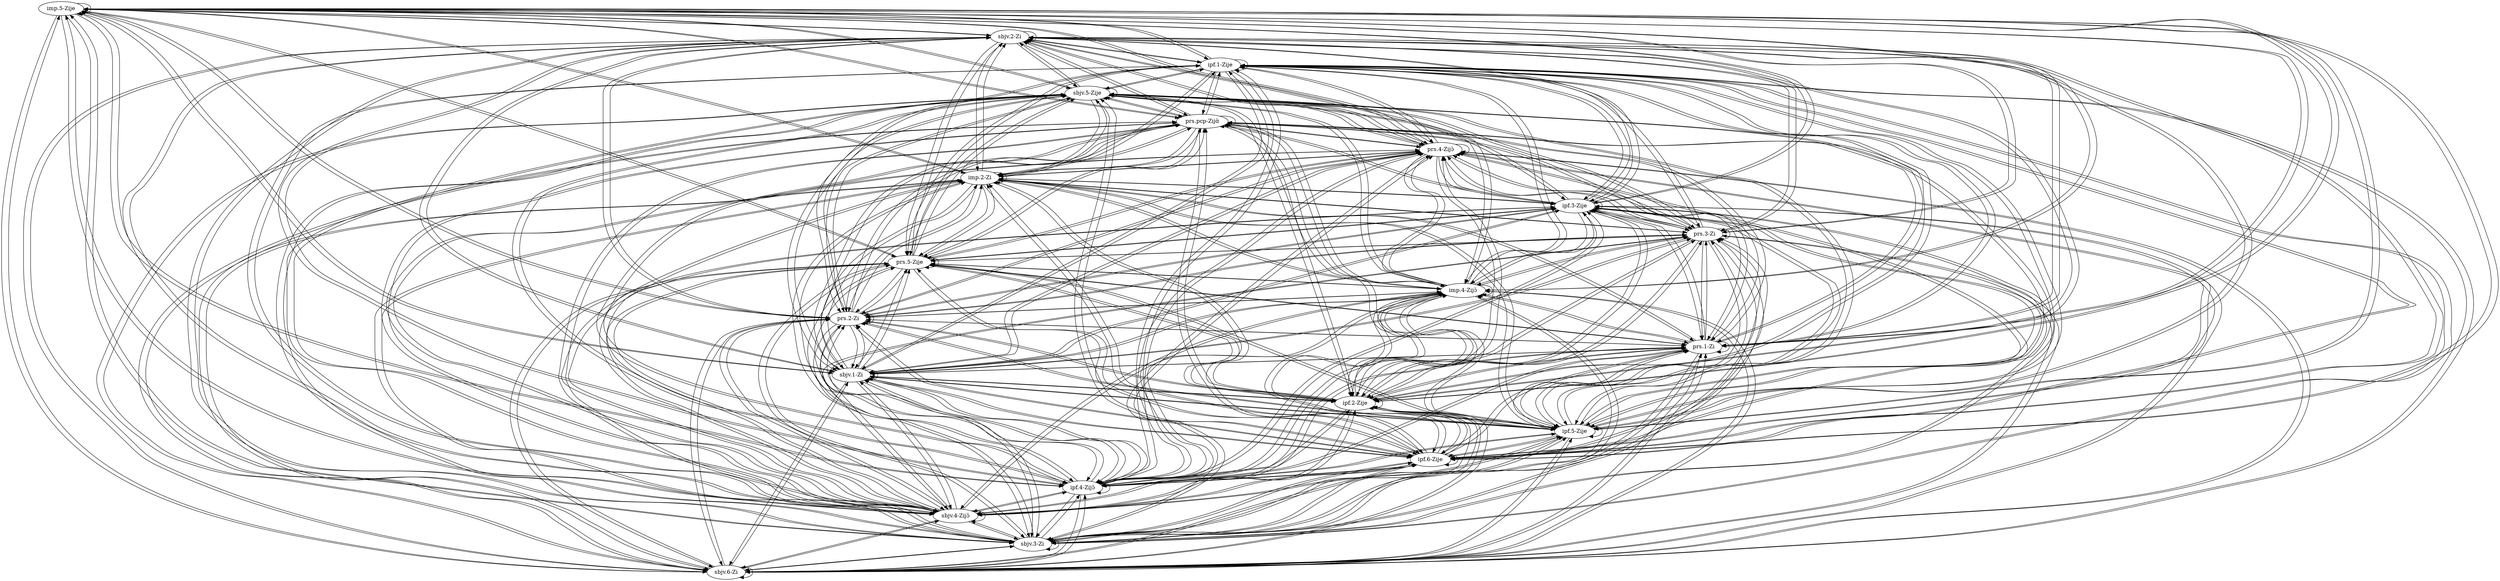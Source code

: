 digraph  {
	node [label="\N"];
	"imp.5-ZijE"	 [cell="imp.5",
		label="imp.5-Zije",
		tense=imp,
		weight=0.1];
	"imp.5-ZijE" -> "imp.5-ZijE"	 [weight=0.1];
	"sbjv.2-Zi"	 [cell="sbjv.2",
		label="sbjv.2-Zi",
		tense=sbjv,
		weight=0.5];
	"imp.5-ZijE" -> "sbjv.2-Zi"	 [weight=0.16];
	"sbjv.6-Zi"	 [cell="sbjv.6",
		label="sbjv.6-Zi",
		tense=sbjv,
		weight=0.5];
	"imp.5-ZijE" -> "sbjv.6-Zi"	 [weight=0.16];
	"sbjv.3-Zi"	 [cell="sbjv.3",
		label="sbjv.3-Zi",
		tense=sbjv,
		weight=0.5];
	"imp.5-ZijE" -> "sbjv.3-Zi"	 [weight=0.16];
	"sbjv.4-Zijô"	 [cell="sbjv.4",
		label="sbjv.4-Zijɔ̃",
		tense=sbjv,
		weight=0.02];
	"imp.5-ZijE" -> "sbjv.4-Zijô"	 [weight=0.02];
	"ipf.4-Zijô"	 [cell="ipf.4",
		label="ipf.4-Zijɔ̃",
		tense=ipf,
		weight=0.04];
	"imp.5-ZijE" -> "ipf.4-Zijô"	 [weight=0.04];
	"ipf.6-ZijE"	 [cell="ipf.6",
		label="ipf.6-Zije",
		tense=ipf,
		weight=0.04];
	"imp.5-ZijE" -> "ipf.6-ZijE"	 [weight=0.04];
	"ipf.5-ZijE"	 [cell="ipf.5",
		label="ipf.5-Zije",
		tense=ipf,
		weight=0.04];
	"imp.5-ZijE" -> "ipf.5-ZijE"	 [weight=0.04];
	"ipf.2-ZijE"	 [cell="ipf.2",
		label="ipf.2-Zije",
		tense=ipf,
		weight=0.04];
	"imp.5-ZijE" -> "ipf.2-ZijE"	 [weight=0.04];
	"sbjv.1-Zi"	 [cell="sbjv.1",
		label="sbjv.1-Zi",
		tense=sbjv,
		weight=0.5];
	"imp.5-ZijE" -> "sbjv.1-Zi"	 [weight=0.16];
	"prs.1-Zi"	 [cell="prs.1",
		label="prs.1-Zi",
		tense=prs,
		weight=1.0];
	"imp.5-ZijE" -> "prs.1-Zi"	 [weight=0.28];
	"prs.2-Zi"	 [cell="prs.2",
		label="prs.2-Zi",
		tense=prs,
		weight=1.0];
	"imp.5-ZijE" -> "prs.2-Zi"	 [weight=0.3];
	"imp.4-Zijô"	 [cell="imp.4",
		label="imp.4-Zijɔ̃",
		tense=imp,
		weight=0.02];
	"imp.5-ZijE" -> "imp.4-Zijô"	 [weight=0.02];
	"prs.5-ZijE"	 [cell="prs.5",
		label="prs.5-Zije",
		tense=prs,
		weight=0.04];
	"imp.5-ZijE" -> "prs.5-ZijE"	 [weight=0.04];
	"prs.3-Zi"	 [cell="prs.3",
		label="prs.3-Zi",
		tense=prs,
		weight=1.0];
	"imp.5-ZijE" -> "prs.3-Zi"	 [weight=0.3];
	"ipf.3-ZijE"	 [cell="ipf.3",
		label="ipf.3-Zije",
		tense=ipf,
		weight=0.04];
	"imp.5-ZijE" -> "ipf.3-ZijE"	 [weight=0.04];
	"imp.2-Zi"	 [cell="imp.2",
		label="imp.2-Zi",
		tense=imp,
		weight=1.0];
	"imp.5-ZijE" -> "imp.2-Zi"	 [weight=0.28];
	"prs.4-Zijô"	 [cell="prs.4",
		label="prs.4-Zijɔ̃",
		tense=prs,
		weight=0.04];
	"imp.5-ZijE" -> "prs.4-Zijô"	 [weight=0.04];
	"prs.pcp-Zijâ"	 [cell="prs.pcp",
		label="prs.pcp-Zijɑ̃",
		tense="prs.pcp",
		weight=0.02];
	"imp.5-ZijE" -> "prs.pcp-Zijâ"	 [weight=0.02];
	"sbjv.5-ZijE"	 [cell="sbjv.5",
		label="sbjv.5-Zije",
		tense=sbjv,
		weight=0.02];
	"imp.5-ZijE" -> "sbjv.5-ZijE"	 [weight=0.02];
	"ipf.1-ZijE"	 [cell="ipf.1",
		label="ipf.1-Zije",
		tense=ipf,
		weight=0.04];
	"imp.5-ZijE" -> "ipf.1-ZijE"	 [weight=0.04];
	"sbjv.2-Zi" -> "imp.5-ZijE"	 [weight=0.008];
	"sbjv.2-Zi" -> "sbjv.2-Zi"	 [weight=0.5];
	"sbjv.2-Zi" -> "sbjv.6-Zi"	 [weight=0.5];
	"sbjv.2-Zi" -> "sbjv.3-Zi"	 [weight=0.5];
	"sbjv.2-Zi" -> "sbjv.4-Zijô"	 [weight=0.0016];
	"sbjv.2-Zi" -> "ipf.4-Zijô"	 [weight=0.0032];
	"sbjv.2-Zi" -> "ipf.6-ZijE"	 [weight=0.0036];
	"sbjv.2-Zi" -> "ipf.5-ZijE"	 [weight=0.0032];
	"sbjv.2-Zi" -> "ipf.2-ZijE"	 [weight=0.0036];
	"sbjv.2-Zi" -> "sbjv.1-Zi"	 [weight=0.5];
	"sbjv.2-Zi" -> "prs.1-Zi"	 [weight=1.0];
	"sbjv.2-Zi" -> "prs.2-Zi"	 [weight=1.0];
	"sbjv.2-Zi" -> "imp.4-Zijô"	 [weight=0.0016];
	"sbjv.2-Zi" -> "prs.5-ZijE"	 [weight=0.0036];
	"sbjv.2-Zi" -> "prs.3-Zi"	 [weight=1.0];
	"sbjv.2-Zi" -> "ipf.3-ZijE"	 [weight=0.0036];
	"sbjv.2-Zi" -> "imp.2-Zi"	 [weight=1.0];
	"sbjv.2-Zi" -> "prs.4-Zijô"	 [weight=0.0036];
	"sbjv.2-Zi" -> "prs.pcp-Zijâ"	 [weight=0.0016];
	"sbjv.2-Zi" -> "sbjv.5-ZijE"	 [weight=0.0016];
	"sbjv.2-Zi" -> "ipf.1-ZijE"	 [weight=0.0036];
	"sbjv.6-Zi" -> "imp.5-ZijE"	 [weight=0.008];
	"sbjv.6-Zi" -> "sbjv.2-Zi"	 [weight=0.5];
	"sbjv.6-Zi" -> "sbjv.6-Zi"	 [weight=0.5];
	"sbjv.6-Zi" -> "sbjv.3-Zi"	 [weight=0.5];
	"sbjv.6-Zi" -> "sbjv.4-Zijô"	 [weight=0.0016];
	"sbjv.6-Zi" -> "ipf.4-Zijô"	 [weight=0.0032];
	"sbjv.6-Zi" -> "ipf.6-ZijE"	 [weight=0.0036];
	"sbjv.6-Zi" -> "ipf.5-ZijE"	 [weight=0.0032];
	"sbjv.6-Zi" -> "ipf.2-ZijE"	 [weight=0.0036];
	"sbjv.6-Zi" -> "sbjv.1-Zi"	 [weight=0.5];
	"sbjv.6-Zi" -> "prs.1-Zi"	 [weight=1.0];
	"sbjv.6-Zi" -> "prs.2-Zi"	 [weight=1.0];
	"sbjv.6-Zi" -> "imp.4-Zijô"	 [weight=0.0016];
	"sbjv.6-Zi" -> "prs.5-ZijE"	 [weight=0.0036];
	"sbjv.6-Zi" -> "prs.3-Zi"	 [weight=1.0];
	"sbjv.6-Zi" -> "ipf.3-ZijE"	 [weight=0.0036];
	"sbjv.6-Zi" -> "imp.2-Zi"	 [weight=1.0];
	"sbjv.6-Zi" -> "prs.4-Zijô"	 [weight=0.0036];
	"sbjv.6-Zi" -> "prs.pcp-Zijâ"	 [weight=0.0016];
	"sbjv.6-Zi" -> "sbjv.5-ZijE"	 [weight=0.0016];
	"sbjv.6-Zi" -> "ipf.1-ZijE"	 [weight=0.0036];
	"sbjv.3-Zi" -> "imp.5-ZijE"	 [weight=0.008];
	"sbjv.3-Zi" -> "sbjv.2-Zi"	 [weight=0.5];
	"sbjv.3-Zi" -> "sbjv.6-Zi"	 [weight=0.5];
	"sbjv.3-Zi" -> "sbjv.3-Zi"	 [weight=0.5];
	"sbjv.3-Zi" -> "sbjv.4-Zijô"	 [weight=0.0016];
	"sbjv.3-Zi" -> "ipf.4-Zijô"	 [weight=0.0032];
	"sbjv.3-Zi" -> "ipf.6-ZijE"	 [weight=0.0036];
	"sbjv.3-Zi" -> "ipf.5-ZijE"	 [weight=0.0032];
	"sbjv.3-Zi" -> "ipf.2-ZijE"	 [weight=0.0036];
	"sbjv.3-Zi" -> "sbjv.1-Zi"	 [weight=0.5];
	"sbjv.3-Zi" -> "prs.1-Zi"	 [weight=1.0];
	"sbjv.3-Zi" -> "prs.2-Zi"	 [weight=1.0];
	"sbjv.3-Zi" -> "imp.4-Zijô"	 [weight=0.0016];
	"sbjv.3-Zi" -> "prs.5-ZijE"	 [weight=0.0036];
	"sbjv.3-Zi" -> "prs.3-Zi"	 [weight=1.0];
	"sbjv.3-Zi" -> "ipf.3-ZijE"	 [weight=0.0036];
	"sbjv.3-Zi" -> "imp.2-Zi"	 [weight=1.0];
	"sbjv.3-Zi" -> "prs.4-Zijô"	 [weight=0.0036];
	"sbjv.3-Zi" -> "prs.pcp-Zijâ"	 [weight=0.0016];
	"sbjv.3-Zi" -> "sbjv.5-ZijE"	 [weight=0.0016];
	"sbjv.3-Zi" -> "ipf.1-ZijE"	 [weight=0.0036];
	"sbjv.4-Zijô" -> "imp.5-ZijE"	 [weight=0.008];
	"sbjv.4-Zijô" -> "sbjv.2-Zi"	 [weight=0.23];
	"sbjv.4-Zijô" -> "sbjv.6-Zi"	 [weight=0.23];
	"sbjv.4-Zijô" -> "sbjv.3-Zi"	 [weight=0.23];
	"sbjv.4-Zijô" -> "sbjv.4-Zijô"	 [weight=0.02];
	"sbjv.4-Zijô" -> "ipf.4-Zijô"	 [weight=0.04];
	"sbjv.4-Zijô" -> "ipf.6-ZijE"	 [weight=0.0032];
	"sbjv.4-Zijô" -> "ipf.5-ZijE"	 [weight=0.04];
	"sbjv.4-Zijô" -> "ipf.2-ZijE"	 [weight=0.0032];
	"sbjv.4-Zijô" -> "sbjv.1-Zi"	 [weight=0.23];
	"sbjv.4-Zijô" -> "prs.1-Zi"	 [weight=0.46];
	"sbjv.4-Zijô" -> "prs.2-Zi"	 [weight=0.46];
	"sbjv.4-Zijô" -> "imp.4-Zijô"	 [weight=0.0016];
	"sbjv.4-Zijô" -> "prs.5-ZijE"	 [weight=0.0032];
	"sbjv.4-Zijô" -> "prs.3-Zi"	 [weight=0.46];
	"sbjv.4-Zijô" -> "ipf.3-ZijE"	 [weight=0.0032];
	"sbjv.4-Zijô" -> "imp.2-Zi"	 [weight=0.46];
	"sbjv.4-Zijô" -> "prs.4-Zijô"	 [weight=0.0032];
	"sbjv.4-Zijô" -> "prs.pcp-Zijâ"	 [weight=0.0016];
	"sbjv.4-Zijô" -> "sbjv.5-ZijE"	 [weight=0.02];
	"sbjv.4-Zijô" -> "ipf.1-ZijE"	 [weight=0.0032];
	"ipf.4-Zijô" -> "imp.5-ZijE"	 [weight=0.008];
	"ipf.4-Zijô" -> "sbjv.2-Zi"	 [weight=0.225];
	"ipf.4-Zijô" -> "sbjv.6-Zi"	 [weight=0.225];
	"ipf.4-Zijô" -> "sbjv.3-Zi"	 [weight=0.225];
	"ipf.4-Zijô" -> "sbjv.4-Zijô"	 [weight=0.02];
	"ipf.4-Zijô" -> "ipf.4-Zijô"	 [weight=0.04];
	"ipf.4-Zijô" -> "ipf.6-ZijE"	 [weight=0.0032];
	"ipf.4-Zijô" -> "ipf.5-ZijE"	 [weight=0.04];
	"ipf.4-Zijô" -> "ipf.2-ZijE"	 [weight=0.0032];
	"ipf.4-Zijô" -> "sbjv.1-Zi"	 [weight=0.225];
	"ipf.4-Zijô" -> "prs.1-Zi"	 [weight=0.46];
	"ipf.4-Zijô" -> "prs.2-Zi"	 [weight=0.46];
	"ipf.4-Zijô" -> "imp.4-Zijô"	 [weight=0.0016];
	"ipf.4-Zijô" -> "prs.5-ZijE"	 [weight=0.0032];
	"ipf.4-Zijô" -> "prs.3-Zi"	 [weight=0.46];
	"ipf.4-Zijô" -> "ipf.3-ZijE"	 [weight=0.0032];
	"ipf.4-Zijô" -> "imp.2-Zi"	 [weight=0.46];
	"ipf.4-Zijô" -> "prs.4-Zijô"	 [weight=0.0032];
	"ipf.4-Zijô" -> "prs.pcp-Zijâ"	 [weight=0.0016];
	"ipf.4-Zijô" -> "sbjv.5-ZijE"	 [weight=0.02];
	"ipf.4-Zijô" -> "ipf.1-ZijE"	 [weight=0.0032];
	"ipf.6-ZijE" -> "imp.5-ZijE"	 [weight=0.1];
	"ipf.6-ZijE" -> "sbjv.2-Zi"	 [weight=0.17];
	"ipf.6-ZijE" -> "sbjv.6-Zi"	 [weight=0.17];
	"ipf.6-ZijE" -> "sbjv.3-Zi"	 [weight=0.17];
	"ipf.6-ZijE" -> "sbjv.4-Zijô"	 [weight=0.02];
	"ipf.6-ZijE" -> "ipf.4-Zijô"	 [weight=0.04];
	"ipf.6-ZijE" -> "ipf.6-ZijE"	 [weight=0.04];
	"ipf.6-ZijE" -> "ipf.5-ZijE"	 [weight=0.04];
	"ipf.6-ZijE" -> "ipf.2-ZijE"	 [weight=0.04];
	"ipf.6-ZijE" -> "sbjv.1-Zi"	 [weight=0.17];
	"ipf.6-ZijE" -> "prs.1-Zi"	 [weight=0.3];
	"ipf.6-ZijE" -> "prs.2-Zi"	 [weight=0.3];
	"ipf.6-ZijE" -> "imp.4-Zijô"	 [weight=0.02];
	"ipf.6-ZijE" -> "prs.5-ZijE"	 [weight=0.04];
	"ipf.6-ZijE" -> "prs.3-Zi"	 [weight=0.3];
	"ipf.6-ZijE" -> "ipf.3-ZijE"	 [weight=0.04];
	"ipf.6-ZijE" -> "imp.2-Zi"	 [weight=0.3];
	"ipf.6-ZijE" -> "prs.4-Zijô"	 [weight=0.04];
	"ipf.6-ZijE" -> "prs.pcp-Zijâ"	 [weight=0.02];
	"ipf.6-ZijE" -> "sbjv.5-ZijE"	 [weight=0.02];
	"ipf.6-ZijE" -> "ipf.1-ZijE"	 [weight=0.04];
	"ipf.5-ZijE" -> "imp.5-ZijE"	 [weight=0.008];
	"ipf.5-ZijE" -> "sbjv.2-Zi"	 [weight=0.225];
	"ipf.5-ZijE" -> "sbjv.6-Zi"	 [weight=0.225];
	"ipf.5-ZijE" -> "sbjv.3-Zi"	 [weight=0.225];
	"ipf.5-ZijE" -> "sbjv.4-Zijô"	 [weight=0.02];
	"ipf.5-ZijE" -> "ipf.4-Zijô"	 [weight=0.04];
	"ipf.5-ZijE" -> "ipf.6-ZijE"	 [weight=0.0032];
	"ipf.5-ZijE" -> "ipf.5-ZijE"	 [weight=0.04];
	"ipf.5-ZijE" -> "ipf.2-ZijE"	 [weight=0.0032];
	"ipf.5-ZijE" -> "sbjv.1-Zi"	 [weight=0.225];
	"ipf.5-ZijE" -> "prs.1-Zi"	 [weight=0.46];
	"ipf.5-ZijE" -> "prs.2-Zi"	 [weight=0.46];
	"ipf.5-ZijE" -> "imp.4-Zijô"	 [weight=0.0016];
	"ipf.5-ZijE" -> "prs.5-ZijE"	 [weight=0.0032];
	"ipf.5-ZijE" -> "prs.3-Zi"	 [weight=0.46];
	"ipf.5-ZijE" -> "ipf.3-ZijE"	 [weight=0.0032];
	"ipf.5-ZijE" -> "imp.2-Zi"	 [weight=0.46];
	"ipf.5-ZijE" -> "prs.4-Zijô"	 [weight=0.0032];
	"ipf.5-ZijE" -> "prs.pcp-Zijâ"	 [weight=0.0016];
	"ipf.5-ZijE" -> "sbjv.5-ZijE"	 [weight=0.02];
	"ipf.5-ZijE" -> "ipf.1-ZijE"	 [weight=0.0032];
	"ipf.2-ZijE" -> "imp.5-ZijE"	 [weight=0.1];
	"ipf.2-ZijE" -> "sbjv.2-Zi"	 [weight=0.17];
	"ipf.2-ZijE" -> "sbjv.6-Zi"	 [weight=0.17];
	"ipf.2-ZijE" -> "sbjv.3-Zi"	 [weight=0.17];
	"ipf.2-ZijE" -> "sbjv.4-Zijô"	 [weight=0.02];
	"ipf.2-ZijE" -> "ipf.4-Zijô"	 [weight=0.04];
	"ipf.2-ZijE" -> "ipf.6-ZijE"	 [weight=0.04];
	"ipf.2-ZijE" -> "ipf.5-ZijE"	 [weight=0.04];
	"ipf.2-ZijE" -> "ipf.2-ZijE"	 [weight=0.04];
	"ipf.2-ZijE" -> "sbjv.1-Zi"	 [weight=0.17];
	"ipf.2-ZijE" -> "prs.1-Zi"	 [weight=0.3];
	"ipf.2-ZijE" -> "prs.2-Zi"	 [weight=0.3];
	"ipf.2-ZijE" -> "imp.4-Zijô"	 [weight=0.02];
	"ipf.2-ZijE" -> "prs.5-ZijE"	 [weight=0.04];
	"ipf.2-ZijE" -> "prs.3-Zi"	 [weight=0.3];
	"ipf.2-ZijE" -> "ipf.3-ZijE"	 [weight=0.04];
	"ipf.2-ZijE" -> "imp.2-Zi"	 [weight=0.3];
	"ipf.2-ZijE" -> "prs.4-Zijô"	 [weight=0.04];
	"ipf.2-ZijE" -> "prs.pcp-Zijâ"	 [weight=0.02];
	"ipf.2-ZijE" -> "sbjv.5-ZijE"	 [weight=0.02];
	"ipf.2-ZijE" -> "ipf.1-ZijE"	 [weight=0.04];
	"sbjv.1-Zi" -> "imp.5-ZijE"	 [weight=0.008];
	"sbjv.1-Zi" -> "sbjv.2-Zi"	 [weight=0.5];
	"sbjv.1-Zi" -> "sbjv.6-Zi"	 [weight=0.5];
	"sbjv.1-Zi" -> "sbjv.3-Zi"	 [weight=0.5];
	"sbjv.1-Zi" -> "sbjv.4-Zijô"	 [weight=0.0016];
	"sbjv.1-Zi" -> "ipf.4-Zijô"	 [weight=0.0032];
	"sbjv.1-Zi" -> "ipf.6-ZijE"	 [weight=0.0036];
	"sbjv.1-Zi" -> "ipf.5-ZijE"	 [weight=0.0032];
	"sbjv.1-Zi" -> "ipf.2-ZijE"	 [weight=0.0036];
	"sbjv.1-Zi" -> "sbjv.1-Zi"	 [weight=0.5];
	"sbjv.1-Zi" -> "prs.1-Zi"	 [weight=1.0];
	"sbjv.1-Zi" -> "prs.2-Zi"	 [weight=1.0];
	"sbjv.1-Zi" -> "imp.4-Zijô"	 [weight=0.0016];
	"sbjv.1-Zi" -> "prs.5-ZijE"	 [weight=0.0036];
	"sbjv.1-Zi" -> "prs.3-Zi"	 [weight=1.0];
	"sbjv.1-Zi" -> "ipf.3-ZijE"	 [weight=0.0036];
	"sbjv.1-Zi" -> "imp.2-Zi"	 [weight=1.0];
	"sbjv.1-Zi" -> "prs.4-Zijô"	 [weight=0.0036];
	"sbjv.1-Zi" -> "prs.pcp-Zijâ"	 [weight=0.0016];
	"sbjv.1-Zi" -> "sbjv.5-ZijE"	 [weight=0.0016];
	"sbjv.1-Zi" -> "ipf.1-ZijE"	 [weight=0.0036];
	"prs.1-Zi" -> "imp.5-ZijE"	 [weight=0.01];
	"prs.1-Zi" -> "sbjv.2-Zi"	 [weight=0.25];
	"prs.1-Zi" -> "sbjv.6-Zi"	 [weight=0.25];
	"prs.1-Zi" -> "sbjv.3-Zi"	 [weight=0.25];
	"prs.1-Zi" -> "sbjv.4-Zijô"	 [weight=0.0004];
	"prs.1-Zi" -> "ipf.4-Zijô"	 [weight=0.0008];
	"prs.1-Zi" -> "ipf.6-ZijE"	 [weight=0.0008];
	"prs.1-Zi" -> "ipf.5-ZijE"	 [weight=0.0008];
	"prs.1-Zi" -> "ipf.2-ZijE"	 [weight=0.0008];
	"prs.1-Zi" -> "sbjv.1-Zi"	 [weight=0.25];
	"prs.1-Zi" -> "prs.1-Zi"	 [weight=1.0];
	"prs.1-Zi" -> "prs.2-Zi"	 [weight=1.0];
	"prs.1-Zi" -> "imp.4-Zijô"	 [weight=0.0004];
	"prs.1-Zi" -> "prs.5-ZijE"	 [weight=0.004];
	"prs.1-Zi" -> "prs.3-Zi"	 [weight=1.0];
	"prs.1-Zi" -> "ipf.3-ZijE"	 [weight=0.0008];
	"prs.1-Zi" -> "imp.2-Zi"	 [weight=1.0];
	"prs.1-Zi" -> "prs.4-Zijô"	 [weight=0.0008];
	"prs.1-Zi" -> "prs.pcp-Zijâ"	 [weight=0.0004];
	"prs.1-Zi" -> "sbjv.5-ZijE"	 [weight=0.0004];
	"prs.1-Zi" -> "ipf.1-ZijE"	 [weight=0.0008];
	"prs.2-Zi" -> "imp.5-ZijE"	 [weight=0.01];
	"prs.2-Zi" -> "sbjv.2-Zi"	 [weight=0.25];
	"prs.2-Zi" -> "sbjv.6-Zi"	 [weight=0.25];
	"prs.2-Zi" -> "sbjv.3-Zi"	 [weight=0.25];
	"prs.2-Zi" -> "sbjv.4-Zijô"	 [weight=0.0004];
	"prs.2-Zi" -> "ipf.4-Zijô"	 [weight=0.0016];
	"prs.2-Zi" -> "ipf.6-ZijE"	 [weight=0.0016];
	"prs.2-Zi" -> "ipf.5-ZijE"	 [weight=0.0016];
	"prs.2-Zi" -> "ipf.2-ZijE"	 [weight=0.0016];
	"prs.2-Zi" -> "sbjv.1-Zi"	 [weight=0.25];
	"prs.2-Zi" -> "prs.1-Zi"	 [weight=1.0];
	"prs.2-Zi" -> "prs.2-Zi"	 [weight=1.0];
	"prs.2-Zi" -> "imp.4-Zijô"	 [weight=0.0004];
	"prs.2-Zi" -> "prs.5-ZijE"	 [weight=0.0016];
	"prs.2-Zi" -> "prs.3-Zi"	 [weight=1.0];
	"prs.2-Zi" -> "ipf.3-ZijE"	 [weight=0.0016];
	"prs.2-Zi" -> "imp.2-Zi"	 [weight=1.0];
	"prs.2-Zi" -> "prs.4-Zijô"	 [weight=0.0016];
	"prs.2-Zi" -> "prs.pcp-Zijâ"	 [weight=0.0004];
	"prs.2-Zi" -> "sbjv.5-ZijE"	 [weight=0.0004];
	"prs.2-Zi" -> "ipf.1-ZijE"	 [weight=0.0016];
	"imp.4-Zijô" -> "imp.5-ZijE"	 [weight=0.1];
	"imp.4-Zijô" -> "sbjv.2-Zi"	 [weight=0.16];
	"imp.4-Zijô" -> "sbjv.6-Zi"	 [weight=0.16];
	"imp.4-Zijô" -> "sbjv.3-Zi"	 [weight=0.16];
	"imp.4-Zijô" -> "sbjv.4-Zijô"	 [weight=0.02];
	"imp.4-Zijô" -> "ipf.4-Zijô"	 [weight=0.04];
	"imp.4-Zijô" -> "ipf.6-ZijE"	 [weight=0.04];
	"imp.4-Zijô" -> "ipf.5-ZijE"	 [weight=0.04];
	"imp.4-Zijô" -> "ipf.2-ZijE"	 [weight=0.04];
	"imp.4-Zijô" -> "sbjv.1-Zi"	 [weight=0.16];
	"imp.4-Zijô" -> "prs.1-Zi"	 [weight=0.28];
	"imp.4-Zijô" -> "prs.2-Zi"	 [weight=0.3];
	"imp.4-Zijô" -> "imp.4-Zijô"	 [weight=0.02];
	"imp.4-Zijô" -> "prs.5-ZijE"	 [weight=0.04];
	"imp.4-Zijô" -> "prs.3-Zi"	 [weight=0.3];
	"imp.4-Zijô" -> "ipf.3-ZijE"	 [weight=0.04];
	"imp.4-Zijô" -> "imp.2-Zi"	 [weight=0.28];
	"imp.4-Zijô" -> "prs.4-Zijô"	 [weight=0.04];
	"imp.4-Zijô" -> "prs.pcp-Zijâ"	 [weight=0.02];
	"imp.4-Zijô" -> "sbjv.5-ZijE"	 [weight=0.02];
	"imp.4-Zijô" -> "ipf.1-ZijE"	 [weight=0.04];
	"prs.5-ZijE" -> "imp.5-ZijE"	 [weight=0.1];
	"prs.5-ZijE" -> "sbjv.2-Zi"	 [weight=0.17];
	"prs.5-ZijE" -> "sbjv.6-Zi"	 [weight=0.17];
	"prs.5-ZijE" -> "sbjv.3-Zi"	 [weight=0.17];
	"prs.5-ZijE" -> "sbjv.4-Zijô"	 [weight=0.02];
	"prs.5-ZijE" -> "ipf.4-Zijô"	 [weight=0.04];
	"prs.5-ZijE" -> "ipf.6-ZijE"	 [weight=0.04];
	"prs.5-ZijE" -> "ipf.5-ZijE"	 [weight=0.04];
	"prs.5-ZijE" -> "ipf.2-ZijE"	 [weight=0.04];
	"prs.5-ZijE" -> "sbjv.1-Zi"	 [weight=0.17];
	"prs.5-ZijE" -> "prs.1-Zi"	 [weight=0.3];
	"prs.5-ZijE" -> "prs.2-Zi"	 [weight=0.3];
	"prs.5-ZijE" -> "imp.4-Zijô"	 [weight=0.02];
	"prs.5-ZijE" -> "prs.5-ZijE"	 [weight=0.04];
	"prs.5-ZijE" -> "prs.3-Zi"	 [weight=0.3];
	"prs.5-ZijE" -> "ipf.3-ZijE"	 [weight=0.04];
	"prs.5-ZijE" -> "imp.2-Zi"	 [weight=0.3];
	"prs.5-ZijE" -> "prs.4-Zijô"	 [weight=0.04];
	"prs.5-ZijE" -> "prs.pcp-Zijâ"	 [weight=0.02];
	"prs.5-ZijE" -> "sbjv.5-ZijE"	 [weight=0.02];
	"prs.5-ZijE" -> "ipf.1-ZijE"	 [weight=0.04];
	"prs.3-Zi" -> "imp.5-ZijE"	 [weight=0.01];
	"prs.3-Zi" -> "sbjv.2-Zi"	 [weight=0.25];
	"prs.3-Zi" -> "sbjv.6-Zi"	 [weight=0.25];
	"prs.3-Zi" -> "sbjv.3-Zi"	 [weight=0.25];
	"prs.3-Zi" -> "sbjv.4-Zijô"	 [weight=0.0004];
	"prs.3-Zi" -> "ipf.4-Zijô"	 [weight=0.0016];
	"prs.3-Zi" -> "ipf.6-ZijE"	 [weight=0.0016];
	"prs.3-Zi" -> "ipf.5-ZijE"	 [weight=0.0016];
	"prs.3-Zi" -> "ipf.2-ZijE"	 [weight=0.0016];
	"prs.3-Zi" -> "sbjv.1-Zi"	 [weight=0.25];
	"prs.3-Zi" -> "prs.1-Zi"	 [weight=1.0];
	"prs.3-Zi" -> "prs.2-Zi"	 [weight=1.0];
	"prs.3-Zi" -> "imp.4-Zijô"	 [weight=0.0004];
	"prs.3-Zi" -> "prs.5-ZijE"	 [weight=0.0016];
	"prs.3-Zi" -> "prs.3-Zi"	 [weight=1.0];
	"prs.3-Zi" -> "ipf.3-ZijE"	 [weight=0.0016];
	"prs.3-Zi" -> "imp.2-Zi"	 [weight=1.0];
	"prs.3-Zi" -> "prs.4-Zijô"	 [weight=0.0016];
	"prs.3-Zi" -> "prs.pcp-Zijâ"	 [weight=0.0004];
	"prs.3-Zi" -> "sbjv.5-ZijE"	 [weight=0.0004];
	"prs.3-Zi" -> "ipf.1-ZijE"	 [weight=0.0016];
	"ipf.3-ZijE" -> "imp.5-ZijE"	 [weight=0.1];
	"ipf.3-ZijE" -> "sbjv.2-Zi"	 [weight=0.17];
	"ipf.3-ZijE" -> "sbjv.6-Zi"	 [weight=0.17];
	"ipf.3-ZijE" -> "sbjv.3-Zi"	 [weight=0.17];
	"ipf.3-ZijE" -> "sbjv.4-Zijô"	 [weight=0.02];
	"ipf.3-ZijE" -> "ipf.4-Zijô"	 [weight=0.04];
	"ipf.3-ZijE" -> "ipf.6-ZijE"	 [weight=0.04];
	"ipf.3-ZijE" -> "ipf.5-ZijE"	 [weight=0.04];
	"ipf.3-ZijE" -> "ipf.2-ZijE"	 [weight=0.04];
	"ipf.3-ZijE" -> "sbjv.1-Zi"	 [weight=0.17];
	"ipf.3-ZijE" -> "prs.1-Zi"	 [weight=0.3];
	"ipf.3-ZijE" -> "prs.2-Zi"	 [weight=0.3];
	"ipf.3-ZijE" -> "imp.4-Zijô"	 [weight=0.02];
	"ipf.3-ZijE" -> "prs.5-ZijE"	 [weight=0.04];
	"ipf.3-ZijE" -> "prs.3-Zi"	 [weight=0.3];
	"ipf.3-ZijE" -> "ipf.3-ZijE"	 [weight=0.04];
	"ipf.3-ZijE" -> "imp.2-Zi"	 [weight=0.3];
	"ipf.3-ZijE" -> "prs.4-Zijô"	 [weight=0.04];
	"ipf.3-ZijE" -> "prs.pcp-Zijâ"	 [weight=0.02];
	"ipf.3-ZijE" -> "sbjv.5-ZijE"	 [weight=0.02];
	"ipf.3-ZijE" -> "ipf.1-ZijE"	 [weight=0.04];
	"imp.2-Zi" -> "imp.5-ZijE"	 [weight=0.01];
	"imp.2-Zi" -> "sbjv.2-Zi"	 [weight=0.25];
	"imp.2-Zi" -> "sbjv.6-Zi"	 [weight=0.25];
	"imp.2-Zi" -> "sbjv.3-Zi"	 [weight=0.25];
	"imp.2-Zi" -> "sbjv.4-Zijô"	 [weight=0.0004];
	"imp.2-Zi" -> "ipf.4-Zijô"	 [weight=0.0008];
	"imp.2-Zi" -> "ipf.6-ZijE"	 [weight=0.0008];
	"imp.2-Zi" -> "ipf.5-ZijE"	 [weight=0.0008];
	"imp.2-Zi" -> "ipf.2-ZijE"	 [weight=0.0008];
	"imp.2-Zi" -> "sbjv.1-Zi"	 [weight=0.25];
	"imp.2-Zi" -> "prs.1-Zi"	 [weight=1.0];
	"imp.2-Zi" -> "prs.2-Zi"	 [weight=1.0];
	"imp.2-Zi" -> "imp.4-Zijô"	 [weight=0.0004];
	"imp.2-Zi" -> "prs.5-ZijE"	 [weight=0.004];
	"imp.2-Zi" -> "prs.3-Zi"	 [weight=1.0];
	"imp.2-Zi" -> "ipf.3-ZijE"	 [weight=0.0008];
	"imp.2-Zi" -> "imp.2-Zi"	 [weight=1.0];
	"imp.2-Zi" -> "prs.4-Zijô"	 [weight=0.0008];
	"imp.2-Zi" -> "prs.pcp-Zijâ"	 [weight=0.0004];
	"imp.2-Zi" -> "sbjv.5-ZijE"	 [weight=0.0004];
	"imp.2-Zi" -> "ipf.1-ZijE"	 [weight=0.0008];
	"prs.4-Zijô" -> "imp.5-ZijE"	 [weight=0.1];
	"prs.4-Zijô" -> "sbjv.2-Zi"	 [weight=0.17];
	"prs.4-Zijô" -> "sbjv.6-Zi"	 [weight=0.17];
	"prs.4-Zijô" -> "sbjv.3-Zi"	 [weight=0.17];
	"prs.4-Zijô" -> "sbjv.4-Zijô"	 [weight=0.02];
	"prs.4-Zijô" -> "ipf.4-Zijô"	 [weight=0.04];
	"prs.4-Zijô" -> "ipf.6-ZijE"	 [weight=0.04];
	"prs.4-Zijô" -> "ipf.5-ZijE"	 [weight=0.04];
	"prs.4-Zijô" -> "ipf.2-ZijE"	 [weight=0.04];
	"prs.4-Zijô" -> "sbjv.1-Zi"	 [weight=0.17];
	"prs.4-Zijô" -> "prs.1-Zi"	 [weight=0.3];
	"prs.4-Zijô" -> "prs.2-Zi"	 [weight=0.3];
	"prs.4-Zijô" -> "imp.4-Zijô"	 [weight=0.02];
	"prs.4-Zijô" -> "prs.5-ZijE"	 [weight=0.04];
	"prs.4-Zijô" -> "prs.3-Zi"	 [weight=0.3];
	"prs.4-Zijô" -> "ipf.3-ZijE"	 [weight=0.04];
	"prs.4-Zijô" -> "imp.2-Zi"	 [weight=0.3];
	"prs.4-Zijô" -> "prs.4-Zijô"	 [weight=0.04];
	"prs.4-Zijô" -> "prs.pcp-Zijâ"	 [weight=0.02];
	"prs.4-Zijô" -> "sbjv.5-ZijE"	 [weight=0.02];
	"prs.4-Zijô" -> "ipf.1-ZijE"	 [weight=0.04];
	"prs.pcp-Zijâ" -> "imp.5-ZijE"	 [weight=0.1];
	"prs.pcp-Zijâ" -> "sbjv.2-Zi"	 [weight=0.155];
	"prs.pcp-Zijâ" -> "sbjv.6-Zi"	 [weight=0.155];
	"prs.pcp-Zijâ" -> "sbjv.3-Zi"	 [weight=0.155];
	"prs.pcp-Zijâ" -> "sbjv.4-Zijô"	 [weight=0.02];
	"prs.pcp-Zijâ" -> "ipf.4-Zijô"	 [weight=0.04];
	"prs.pcp-Zijâ" -> "ipf.6-ZijE"	 [weight=0.04];
	"prs.pcp-Zijâ" -> "ipf.5-ZijE"	 [weight=0.04];
	"prs.pcp-Zijâ" -> "ipf.2-ZijE"	 [weight=0.04];
	"prs.pcp-Zijâ" -> "sbjv.1-Zi"	 [weight=0.155];
	"prs.pcp-Zijâ" -> "prs.1-Zi"	 [weight=0.28];
	"prs.pcp-Zijâ" -> "prs.2-Zi"	 [weight=0.3];
	"prs.pcp-Zijâ" -> "imp.4-Zijô"	 [weight=0.02];
	"prs.pcp-Zijâ" -> "prs.5-ZijE"	 [weight=0.04];
	"prs.pcp-Zijâ" -> "prs.3-Zi"	 [weight=0.3];
	"prs.pcp-Zijâ" -> "ipf.3-ZijE"	 [weight=0.04];
	"prs.pcp-Zijâ" -> "imp.2-Zi"	 [weight=0.28];
	"prs.pcp-Zijâ" -> "prs.4-Zijô"	 [weight=0.04];
	"prs.pcp-Zijâ" -> "prs.pcp-Zijâ"	 [weight=0.02];
	"prs.pcp-Zijâ" -> "sbjv.5-ZijE"	 [weight=0.02];
	"prs.pcp-Zijâ" -> "ipf.1-ZijE"	 [weight=0.04];
	"sbjv.5-ZijE" -> "imp.5-ZijE"	 [weight=0.008];
	"sbjv.5-ZijE" -> "sbjv.2-Zi"	 [weight=0.23];
	"sbjv.5-ZijE" -> "sbjv.6-Zi"	 [weight=0.23];
	"sbjv.5-ZijE" -> "sbjv.3-Zi"	 [weight=0.23];
	"sbjv.5-ZijE" -> "sbjv.4-Zijô"	 [weight=0.02];
	"sbjv.5-ZijE" -> "ipf.4-Zijô"	 [weight=0.04];
	"sbjv.5-ZijE" -> "ipf.6-ZijE"	 [weight=0.0032];
	"sbjv.5-ZijE" -> "ipf.5-ZijE"	 [weight=0.04];
	"sbjv.5-ZijE" -> "ipf.2-ZijE"	 [weight=0.0032];
	"sbjv.5-ZijE" -> "sbjv.1-Zi"	 [weight=0.23];
	"sbjv.5-ZijE" -> "prs.1-Zi"	 [weight=0.46];
	"sbjv.5-ZijE" -> "prs.2-Zi"	 [weight=0.46];
	"sbjv.5-ZijE" -> "imp.4-Zijô"	 [weight=0.0016];
	"sbjv.5-ZijE" -> "prs.5-ZijE"	 [weight=0.0032];
	"sbjv.5-ZijE" -> "prs.3-Zi"	 [weight=0.46];
	"sbjv.5-ZijE" -> "ipf.3-ZijE"	 [weight=0.0032];
	"sbjv.5-ZijE" -> "imp.2-Zi"	 [weight=0.46];
	"sbjv.5-ZijE" -> "prs.4-Zijô"	 [weight=0.0032];
	"sbjv.5-ZijE" -> "prs.pcp-Zijâ"	 [weight=0.0016];
	"sbjv.5-ZijE" -> "sbjv.5-ZijE"	 [weight=0.02];
	"sbjv.5-ZijE" -> "ipf.1-ZijE"	 [weight=0.0032];
	"ipf.1-ZijE" -> "imp.5-ZijE"	 [weight=0.1];
	"ipf.1-ZijE" -> "sbjv.2-Zi"	 [weight=0.17];
	"ipf.1-ZijE" -> "sbjv.6-Zi"	 [weight=0.17];
	"ipf.1-ZijE" -> "sbjv.3-Zi"	 [weight=0.17];
	"ipf.1-ZijE" -> "sbjv.4-Zijô"	 [weight=0.02];
	"ipf.1-ZijE" -> "ipf.4-Zijô"	 [weight=0.04];
	"ipf.1-ZijE" -> "ipf.6-ZijE"	 [weight=0.04];
	"ipf.1-ZijE" -> "ipf.5-ZijE"	 [weight=0.04];
	"ipf.1-ZijE" -> "ipf.2-ZijE"	 [weight=0.04];
	"ipf.1-ZijE" -> "sbjv.1-Zi"	 [weight=0.17];
	"ipf.1-ZijE" -> "prs.1-Zi"	 [weight=0.3];
	"ipf.1-ZijE" -> "prs.2-Zi"	 [weight=0.3];
	"ipf.1-ZijE" -> "imp.4-Zijô"	 [weight=0.02];
	"ipf.1-ZijE" -> "prs.5-ZijE"	 [weight=0.04];
	"ipf.1-ZijE" -> "prs.3-Zi"	 [weight=0.3];
	"ipf.1-ZijE" -> "ipf.3-ZijE"	 [weight=0.04];
	"ipf.1-ZijE" -> "imp.2-Zi"	 [weight=0.3];
	"ipf.1-ZijE" -> "prs.4-Zijô"	 [weight=0.04];
	"ipf.1-ZijE" -> "prs.pcp-Zijâ"	 [weight=0.02];
	"ipf.1-ZijE" -> "sbjv.5-ZijE"	 [weight=0.02];
	"ipf.1-ZijE" -> "ipf.1-ZijE"	 [weight=0.04];
}
